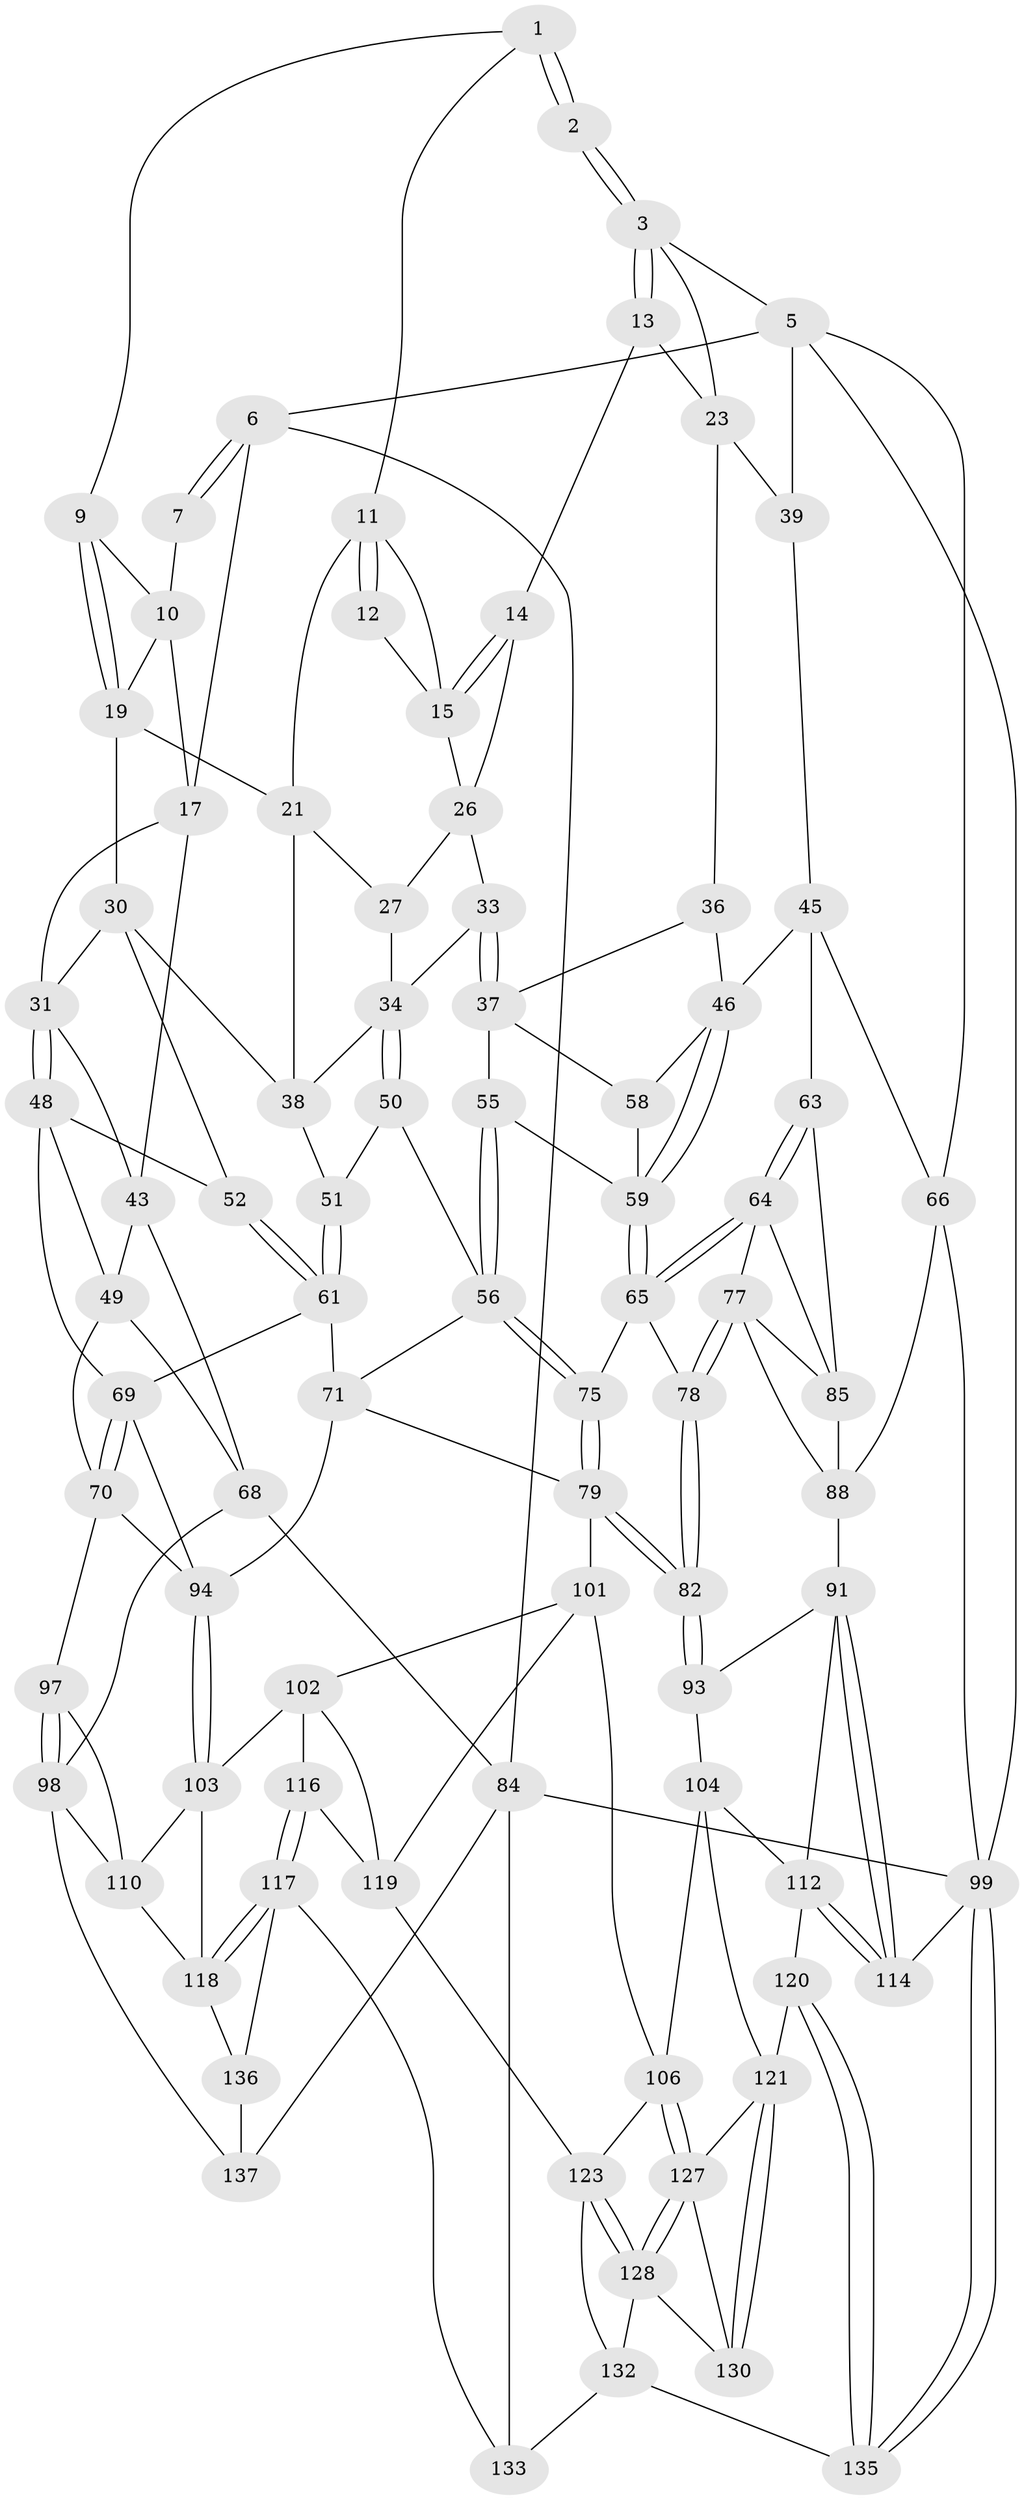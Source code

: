 // Generated by graph-tools (version 1.1) at 2025/52/02/27/25 19:52:36]
// undirected, 85 vertices, 191 edges
graph export_dot {
graph [start="1"]
  node [color=gray90,style=filled];
  1 [pos="+0.2838786662641309+0",super="+8"];
  2 [pos="+0.5856772907139615+0"];
  3 [pos="+0.7145211028494202+0",super="+4"];
  5 [pos="+1+0",super="+40"];
  6 [pos="+0+0"];
  7 [pos="+0.10719847136711762+0"];
  9 [pos="+0.27263624856237656+0.04488333198662519"];
  10 [pos="+0.15542682581913936+0.052343758235391294",super="+16"];
  11 [pos="+0.3585736777327654+0.07937934003749339",super="+20"];
  12 [pos="+0.46705555476093624+0.021336657830654845"];
  13 [pos="+0.6910637794805181+0"];
  14 [pos="+0.6000317227800622+0.13887524454175215"];
  15 [pos="+0.4812451176985987+0.1049748827462631",super="+25"];
  17 [pos="+0.08490868582599492+0.15108616373521266",super="+18"];
  19 [pos="+0.20614726885338447+0.1515518634103747",super="+22"];
  21 [pos="+0.3063927602591674+0.20758664570981522",super="+28"];
  23 [pos="+0.9151119088176308+0.18032159746219192",super="+24"];
  26 [pos="+0.44681745304795284+0.20256862266586526",super="+29"];
  27 [pos="+0.4450082063036169+0.20774625256678983"];
  30 [pos="+0.27394630300579975+0.2739159251158212",super="+42"];
  31 [pos="+0.1498371739780318+0.29739374045138584",super="+32"];
  33 [pos="+0.6205647548944238+0.23159635987128255"];
  34 [pos="+0.5102801292790508+0.3059137227475168",super="+35"];
  36 [pos="+0.8087343738736656+0.24342421468312433"];
  37 [pos="+0.671992628844236+0.2726203203213932",super="+54"];
  38 [pos="+0.39996187917444675+0.30406240894092845",super="+41"];
  39 [pos="+0.9509967940950138+0.18663490128899177"];
  43 [pos="+0+0.3759621907562521",super="+44"];
  45 [pos="+0.9169021332811035+0.4028912069898217",super="+62"];
  46 [pos="+0.8914813579032705+0.3980804620807995",super="+47"];
  48 [pos="+0.0960653130626674+0.4043802194976353",super="+53"];
  49 [pos="+0.06710023555059492+0.4095520960230415",super="+67"];
  50 [pos="+0.5061027102604717+0.42822766233492854"];
  51 [pos="+0.36279609731346946+0.40474919118565017"];
  52 [pos="+0.22824038210458272+0.40718256607354303"];
  55 [pos="+0.6455713387805802+0.4337138677107395"];
  56 [pos="+0.6074976980163362+0.4791119676935041",super="+57"];
  58 [pos="+0.7726188553116974+0.38148569746847344"];
  59 [pos="+0.8126600325376041+0.4747625662882263",super="+60"];
  61 [pos="+0.3303372400707397+0.5191255714383277",super="+72"];
  63 [pos="+1+0.5494955960224989"];
  64 [pos="+0.8061617959318719+0.5318051690419288",super="+76"];
  65 [pos="+0.8040336289982905+0.5281254748414299",super="+74"];
  66 [pos="+1+0.4799066110163076",super="+90"];
  68 [pos="+0+0.6462876410027087",super="+83"];
  69 [pos="+0.17207017457296434+0.44541034502530963",super="+73"];
  70 [pos="+0.10092099822751684+0.6388787439227065",super="+96"];
  71 [pos="+0.42421123054236265+0.5923097267427696",super="+81"];
  75 [pos="+0.6193033715140319+0.5039485194116985"];
  77 [pos="+0.7811472648586093+0.6541165806647737",super="+87"];
  78 [pos="+0.7548670989217833+0.6739821856544186"];
  79 [pos="+0.6162203803869709+0.6430509609732757",super="+80"];
  82 [pos="+0.7380978549242823+0.6948764036836087"];
  84 [pos="+0+1",super="+140"];
  85 [pos="+0.9415615487931109+0.6143504972087236",super="+86"];
  88 [pos="+0.9313853931960339+0.7588927266100226",super="+89"];
  91 [pos="+0.8628630421907086+0.7846634432130918",super="+92"];
  93 [pos="+0.7391807878596076+0.7003411021264475"];
  94 [pos="+0.3995676684534812+0.7538728180203337",super="+95"];
  97 [pos="+0.18034963690361816+0.7972372124016177"];
  98 [pos="+0+1",super="+138"];
  99 [pos="+1+1",super="+100"];
  101 [pos="+0.5541498375727226+0.7724664080686359",super="+108"];
  102 [pos="+0.42821158639595264+0.7882417898993688",super="+115"];
  103 [pos="+0.40983701586585286+0.783571152780436",super="+109"];
  104 [pos="+0.7056384609288248+0.7727093933952722",super="+105"];
  106 [pos="+0.6110610189534651+0.8284452584719014",super="+107"];
  110 [pos="+0.21206826902754358+0.8151842477686914",super="+111"];
  112 [pos="+0.8387973252626245+0.8441760753346229",super="+113"];
  114 [pos="+1+0.9277683407209807"];
  116 [pos="+0.4559748162545603+0.8926326157141181"];
  117 [pos="+0.44669331628314735+0.8968473286643674",super="+134"];
  118 [pos="+0.39412283723236513+0.8359020783049638",super="+126"];
  119 [pos="+0.5213279646401507+0.8117341341396971",super="+125"];
  120 [pos="+0.808836917190432+0.8858271598595916"];
  121 [pos="+0.7529501349457363+0.8844369332727381",super="+122"];
  123 [pos="+0.5588455698307514+0.8887793452498663",super="+124"];
  127 [pos="+0.6419813984131125+0.8818406413510719",super="+129"];
  128 [pos="+0.6366942053452826+1",super="+131"];
  130 [pos="+0.706514909042866+0.939543315238807"];
  132 [pos="+0.5170810982712494+1",super="+139"];
  133 [pos="+0.42342813744495233+1"];
  135 [pos="+0.8958766387468439+1"];
  136 [pos="+0.3359437869459117+0.9215166038562265"];
  137 [pos="+0.23959650370272445+0.9740358443116862"];
  1 -- 2;
  1 -- 2;
  1 -- 11;
  1 -- 9;
  2 -- 3;
  2 -- 3;
  3 -- 13;
  3 -- 13;
  3 -- 5;
  3 -- 23;
  5 -- 6;
  5 -- 99;
  5 -- 66;
  5 -- 39;
  6 -- 7;
  6 -- 7;
  6 -- 84;
  6 -- 17;
  7 -- 10;
  9 -- 10;
  9 -- 19;
  9 -- 19;
  10 -- 17;
  10 -- 19;
  11 -- 12;
  11 -- 12;
  11 -- 21;
  11 -- 15;
  12 -- 15;
  13 -- 14;
  13 -- 23;
  14 -- 15;
  14 -- 15;
  14 -- 26;
  15 -- 26;
  17 -- 31;
  17 -- 43;
  19 -- 21;
  19 -- 30;
  21 -- 27;
  21 -- 38;
  23 -- 39;
  23 -- 36;
  26 -- 27;
  26 -- 33;
  27 -- 34;
  30 -- 31;
  30 -- 52;
  30 -- 38;
  31 -- 48;
  31 -- 48;
  31 -- 43;
  33 -- 34;
  33 -- 37;
  33 -- 37;
  34 -- 50;
  34 -- 50;
  34 -- 38;
  36 -- 37;
  36 -- 46;
  37 -- 58;
  37 -- 55;
  38 -- 51;
  39 -- 45;
  43 -- 49;
  43 -- 68;
  45 -- 46;
  45 -- 66;
  45 -- 63;
  46 -- 59;
  46 -- 59;
  46 -- 58;
  48 -- 49;
  48 -- 52;
  48 -- 69;
  49 -- 68;
  49 -- 70;
  50 -- 51;
  50 -- 56;
  51 -- 61;
  51 -- 61;
  52 -- 61;
  52 -- 61;
  55 -- 56;
  55 -- 56;
  55 -- 59;
  56 -- 75;
  56 -- 75;
  56 -- 71;
  58 -- 59;
  59 -- 65;
  59 -- 65;
  61 -- 71;
  61 -- 69;
  63 -- 64;
  63 -- 64;
  63 -- 85;
  64 -- 65;
  64 -- 65;
  64 -- 77;
  64 -- 85;
  65 -- 75;
  65 -- 78;
  66 -- 88;
  66 -- 99;
  68 -- 98;
  68 -- 84;
  69 -- 70;
  69 -- 70;
  69 -- 94;
  70 -- 97;
  70 -- 94;
  71 -- 94;
  71 -- 79;
  75 -- 79;
  75 -- 79;
  77 -- 78;
  77 -- 78;
  77 -- 85;
  77 -- 88;
  78 -- 82;
  78 -- 82;
  79 -- 82;
  79 -- 82;
  79 -- 101;
  82 -- 93;
  82 -- 93;
  84 -- 99;
  84 -- 137;
  84 -- 133;
  85 -- 88;
  88 -- 91;
  91 -- 114;
  91 -- 114;
  91 -- 112;
  91 -- 93;
  93 -- 104;
  94 -- 103;
  94 -- 103;
  97 -- 98;
  97 -- 98;
  97 -- 110;
  98 -- 137;
  98 -- 110;
  99 -- 135;
  99 -- 135;
  99 -- 114;
  101 -- 102;
  101 -- 119;
  101 -- 106;
  102 -- 103;
  102 -- 116;
  102 -- 119;
  103 -- 110;
  103 -- 118;
  104 -- 112;
  104 -- 106;
  104 -- 121;
  106 -- 127;
  106 -- 127;
  106 -- 123;
  110 -- 118;
  112 -- 114;
  112 -- 114;
  112 -- 120;
  116 -- 117;
  116 -- 117;
  116 -- 119;
  117 -- 118;
  117 -- 118;
  117 -- 136;
  117 -- 133;
  118 -- 136;
  119 -- 123;
  120 -- 121;
  120 -- 135;
  120 -- 135;
  121 -- 130;
  121 -- 130;
  121 -- 127;
  123 -- 128;
  123 -- 128;
  123 -- 132;
  127 -- 128;
  127 -- 128;
  127 -- 130;
  128 -- 130;
  128 -- 132;
  132 -- 133;
  132 -- 135;
  136 -- 137;
}
